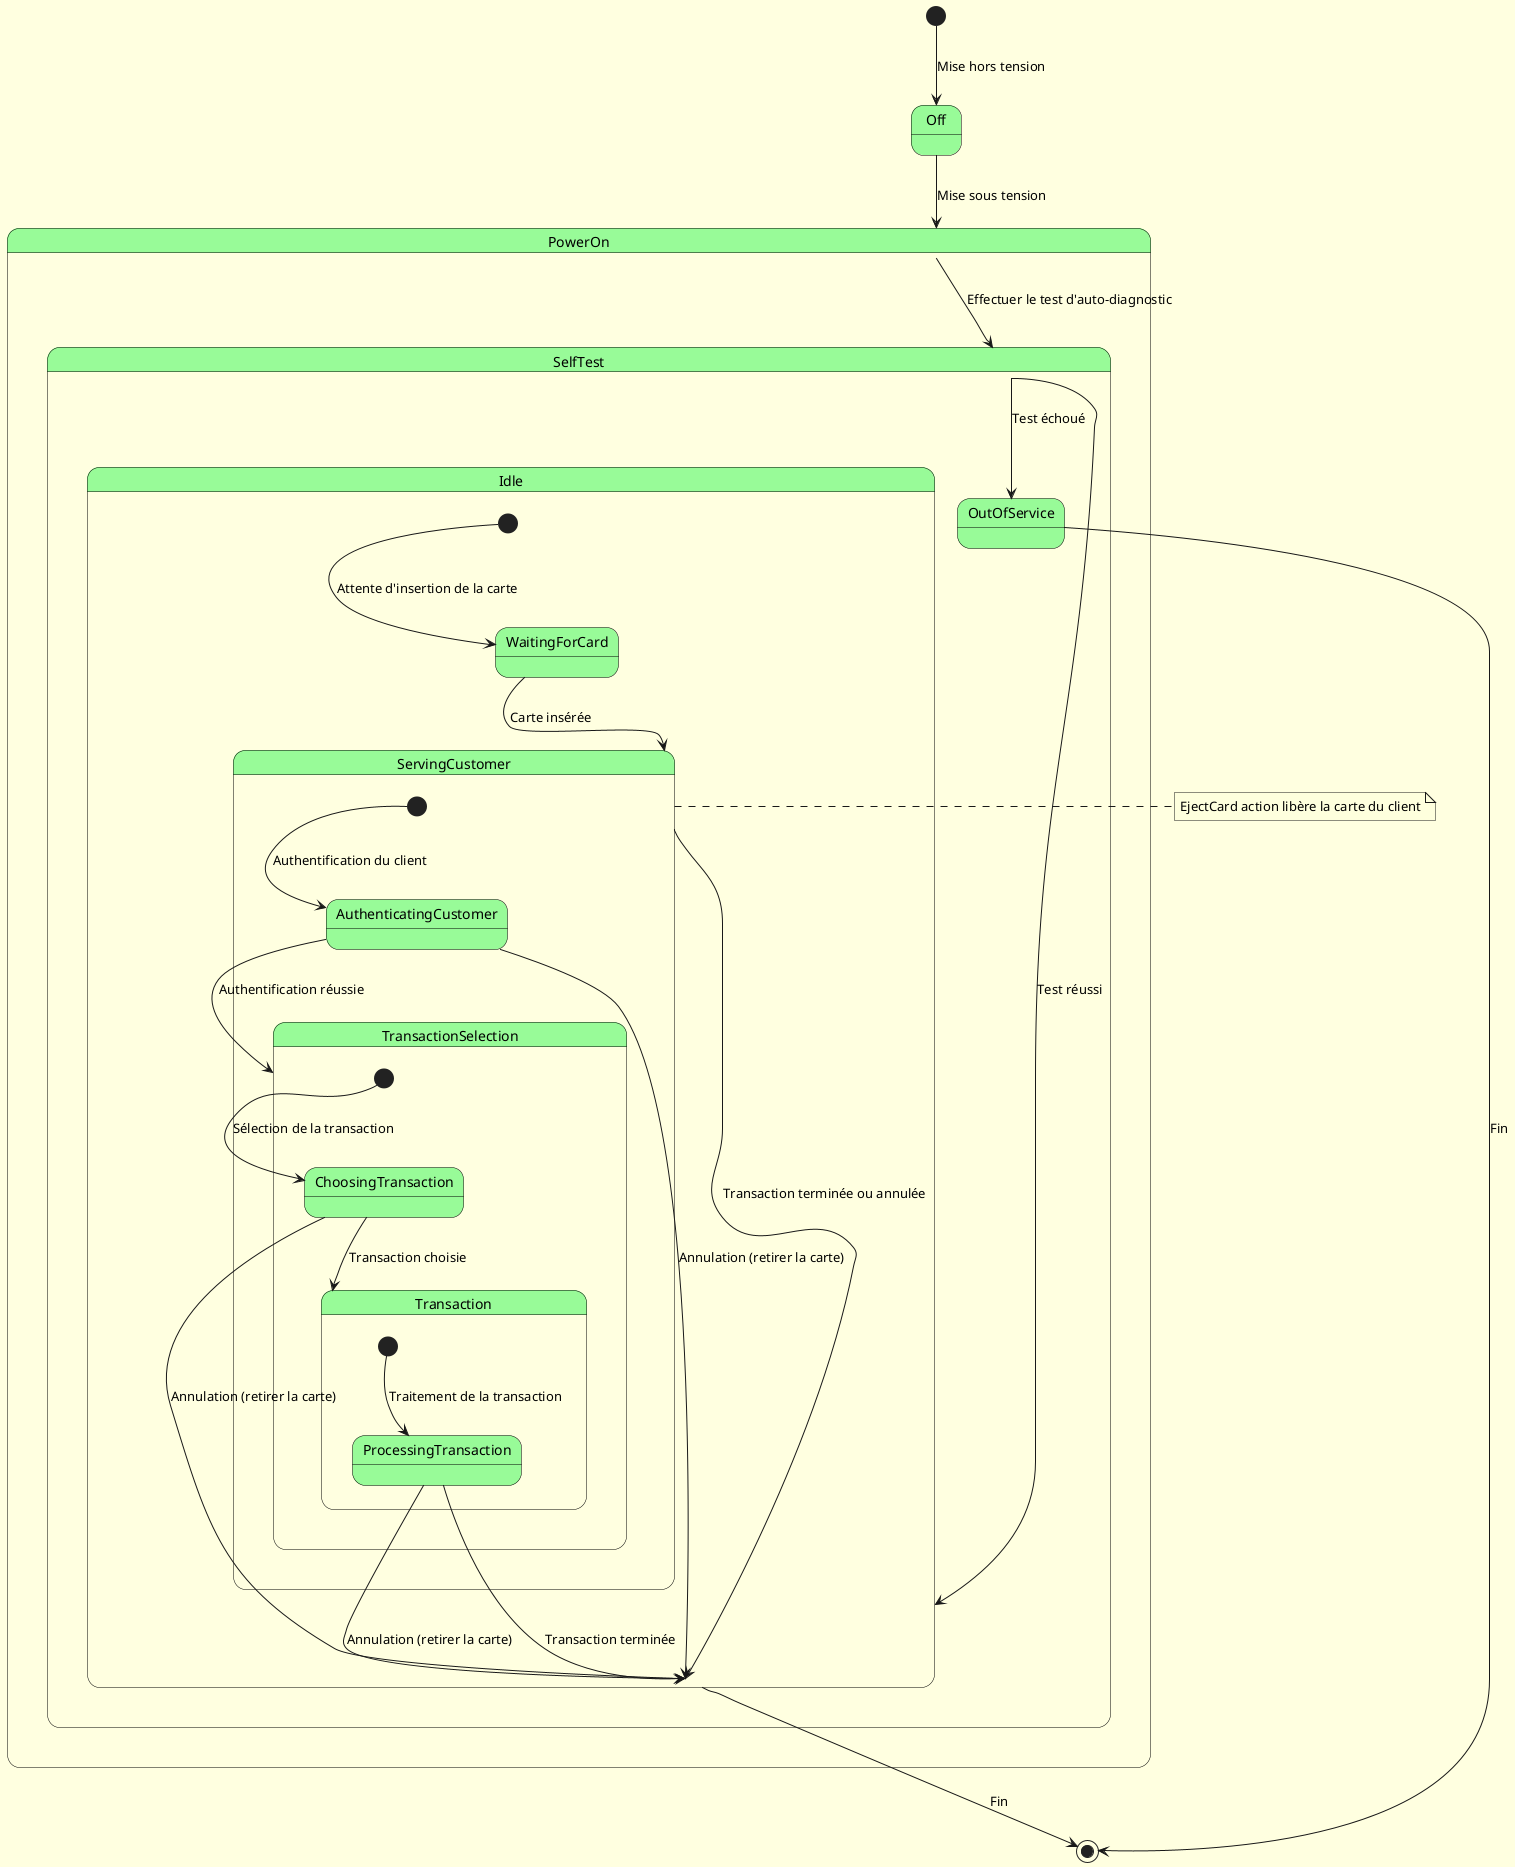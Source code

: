 @startuml ex2
skinparam backgroundColor LightYellow
skinparam state {
  StartColor MediumBlue
  EndColor Red
  BackgroundColor PaleGreen
  BorderColor Black
  FontName Arial
}

[*] --> Off : Mise hors tension
Off --> PowerOn : Mise sous tension

state PowerOn {
  PowerOn --> SelfTest : Effectuer le test d'auto-diagnostic
}

state SelfTest {
  SelfTest --> OutOfService : Test échoué
  SelfTest --> Idle : Test réussi
}

state Idle {
  [*] --> WaitingForCard : Attente d'insertion de la carte
  WaitingForCard --> ServingCustomer : Carte insérée
}

state ServingCustomer {
  [*] --> AuthenticatingCustomer : Authentification du client
  AuthenticatingCustomer --> TransactionSelection : Authentification réussie
  AuthenticatingCustomer --> Idle : Annulation (retirer la carte)
  
  state TransactionSelection {
    [*] --> ChoosingTransaction : Sélection de la transaction
    ChoosingTransaction --> Transaction : Transaction choisie
    ChoosingTransaction --> Idle : Annulation (retirer la carte)
  }

  state Transaction {
    [*] --> ProcessingTransaction : Traitement de la transaction
    ProcessingTransaction --> Idle : Transaction terminée
    ProcessingTransaction --> Idle : Annulation (retirer la carte)
  }

  ServingCustomer --> Idle : Transaction terminée ou annulée
}

OutOfService --> [*] : Fin
Idle --> [*] : Fin

note right of ServingCustomer : EjectCard action libère la carte du client
@enduml
